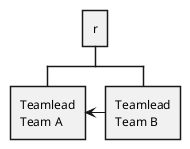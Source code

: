 https://forum.plantuml.net/17893/wbs-link-to-from-multiline-elements
@startwbs
* r
** "Teamlead\nTeam A" as TLA
**(TLB) Teamlead\nTeam B

TLB -> TLA
@endwbs
